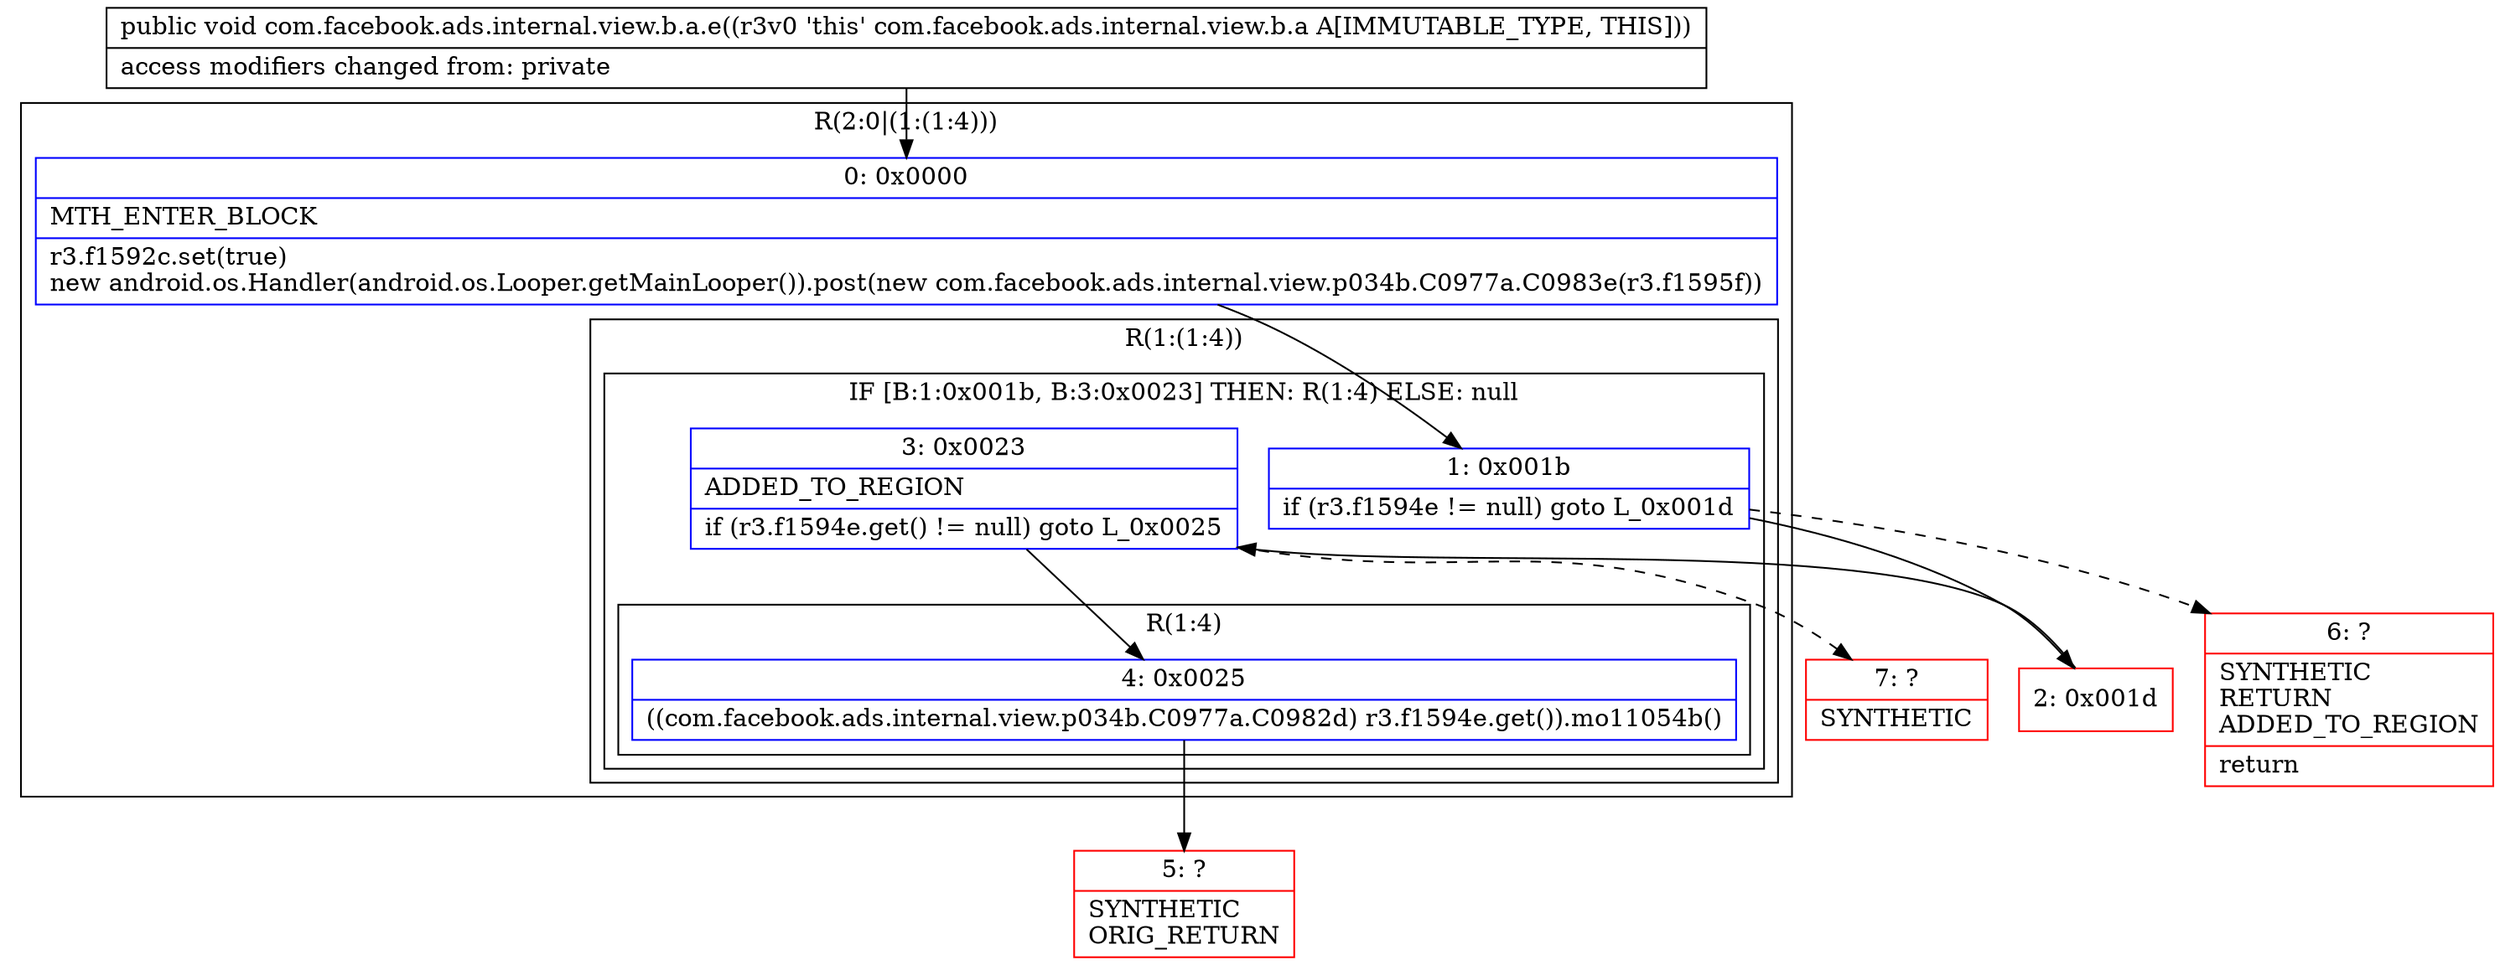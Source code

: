 digraph "CFG forcom.facebook.ads.internal.view.b.a.e()V" {
subgraph cluster_Region_234465415 {
label = "R(2:0|(1:(1:4)))";
node [shape=record,color=blue];
Node_0 [shape=record,label="{0\:\ 0x0000|MTH_ENTER_BLOCK\l|r3.f1592c.set(true)\lnew android.os.Handler(android.os.Looper.getMainLooper()).post(new com.facebook.ads.internal.view.p034b.C0977a.C0983e(r3.f1595f))\l}"];
subgraph cluster_Region_329782407 {
label = "R(1:(1:4))";
node [shape=record,color=blue];
subgraph cluster_IfRegion_1790065069 {
label = "IF [B:1:0x001b, B:3:0x0023] THEN: R(1:4) ELSE: null";
node [shape=record,color=blue];
Node_1 [shape=record,label="{1\:\ 0x001b|if (r3.f1594e != null) goto L_0x001d\l}"];
Node_3 [shape=record,label="{3\:\ 0x0023|ADDED_TO_REGION\l|if (r3.f1594e.get() != null) goto L_0x0025\l}"];
subgraph cluster_Region_348511421 {
label = "R(1:4)";
node [shape=record,color=blue];
Node_4 [shape=record,label="{4\:\ 0x0025|((com.facebook.ads.internal.view.p034b.C0977a.C0982d) r3.f1594e.get()).mo11054b()\l}"];
}
}
}
}
Node_2 [shape=record,color=red,label="{2\:\ 0x001d}"];
Node_5 [shape=record,color=red,label="{5\:\ ?|SYNTHETIC\lORIG_RETURN\l}"];
Node_6 [shape=record,color=red,label="{6\:\ ?|SYNTHETIC\lRETURN\lADDED_TO_REGION\l|return\l}"];
Node_7 [shape=record,color=red,label="{7\:\ ?|SYNTHETIC\l}"];
MethodNode[shape=record,label="{public void com.facebook.ads.internal.view.b.a.e((r3v0 'this' com.facebook.ads.internal.view.b.a A[IMMUTABLE_TYPE, THIS]))  | access modifiers changed from: private\l}"];
MethodNode -> Node_0;
Node_0 -> Node_1;
Node_1 -> Node_2;
Node_1 -> Node_6[style=dashed];
Node_3 -> Node_4;
Node_3 -> Node_7[style=dashed];
Node_4 -> Node_5;
Node_2 -> Node_3;
}

